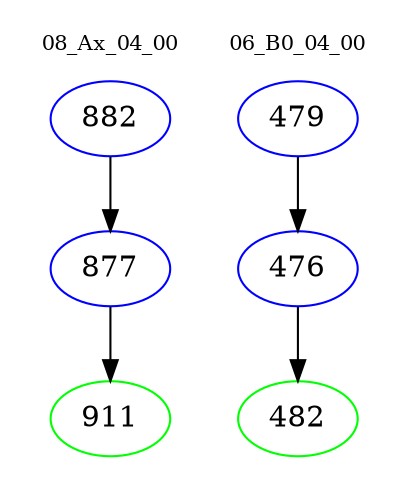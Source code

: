 digraph{
subgraph cluster_0 {
color = white
label = "08_Ax_04_00";
fontsize=10;
T0_882 [label="882", color="blue"]
T0_882 -> T0_877 [color="black"]
T0_877 [label="877", color="blue"]
T0_877 -> T0_911 [color="black"]
T0_911 [label="911", color="green"]
}
subgraph cluster_1 {
color = white
label = "06_B0_04_00";
fontsize=10;
T1_479 [label="479", color="blue"]
T1_479 -> T1_476 [color="black"]
T1_476 [label="476", color="blue"]
T1_476 -> T1_482 [color="black"]
T1_482 [label="482", color="green"]
}
}
